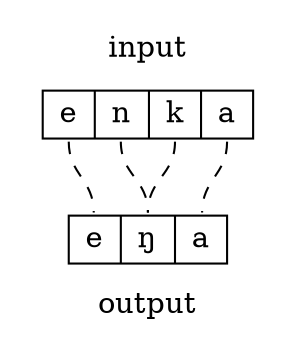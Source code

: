 graph G {
  node [shape=record,height=.25];
  edge [style=dashed];
  subgraph cluster_in {
    label = "input";
    color=white;
    input [label="<e>e|<n>n|<k>k|<a>a"];
  }
  subgraph cluster_out {
    label = "output";
    labelloc=b;
    color=white;
    output [label="<e>e|<N>ŋ|<a>a"];
  }
  
  input:e -- output:e;
  input:n -- output:N;
  input:k -- output:N;
  input:a -- output:a;
}